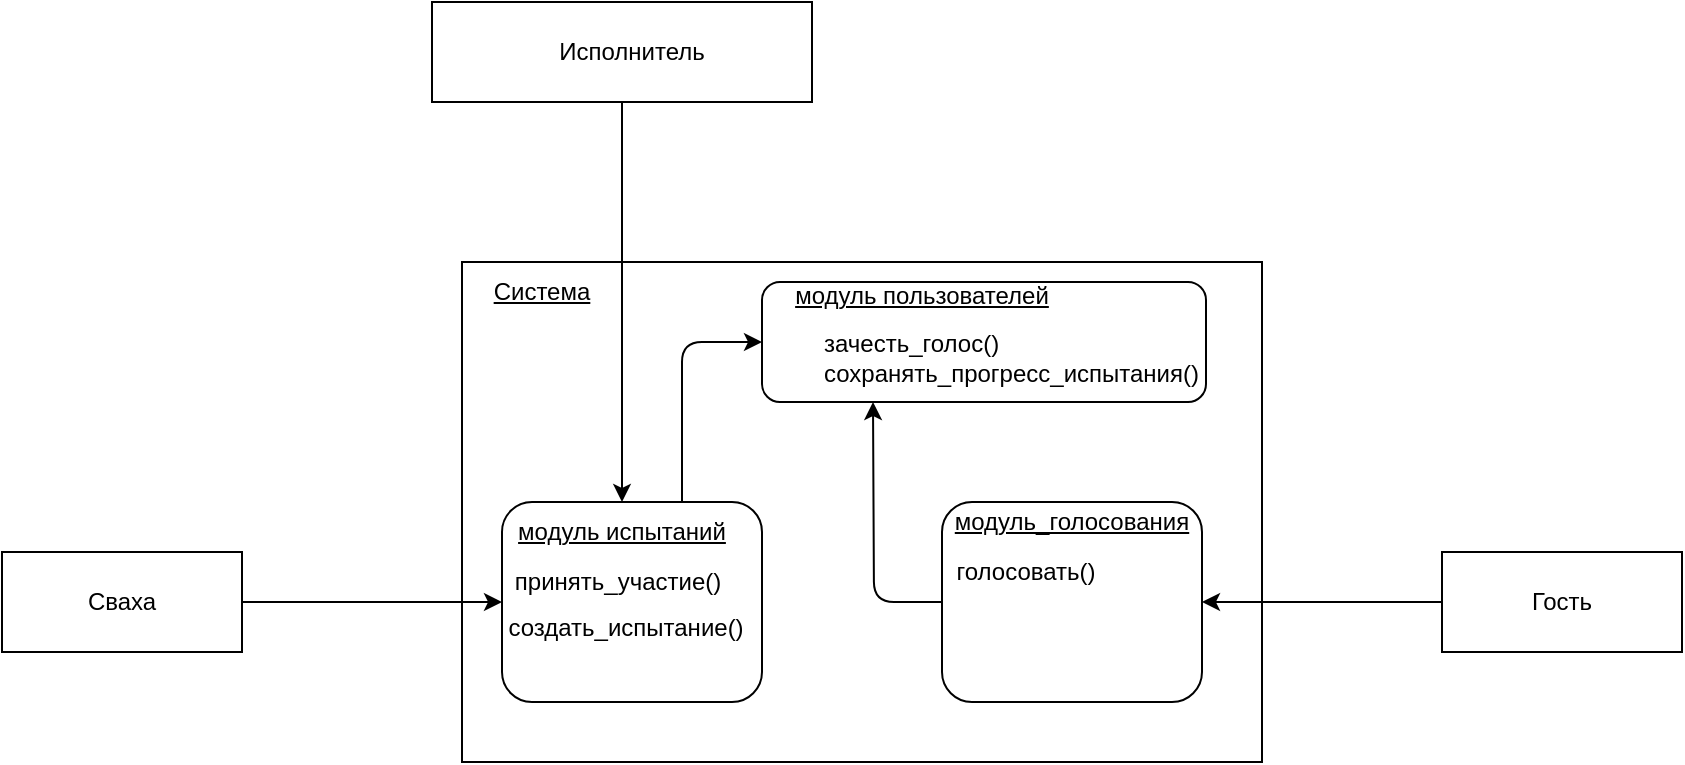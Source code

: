 <mxfile>
    <diagram id="_1qKenzKVYCK62NcmYDZ" name="Страница 1">
        <mxGraphModel dx="788" dy="1294" grid="1" gridSize="10" guides="1" tooltips="1" connect="1" arrows="1" fold="1" page="1" pageScale="1" pageWidth="1169" pageHeight="827" math="0" shadow="0">
            <root>
                <mxCell id="0"/>
                <mxCell id="1" parent="0"/>
                <mxCell id="2" value="" style="rounded=0;whiteSpace=wrap;html=1;" parent="1" vertex="1">
                    <mxGeometry y="225" width="120" height="50" as="geometry"/>
                </mxCell>
                <mxCell id="3" value="Сваха" style="text;html=1;strokeColor=none;fillColor=none;align=center;verticalAlign=middle;whiteSpace=wrap;rounded=0;" parent="1" vertex="1">
                    <mxGeometry x="30" y="235" width="60" height="30" as="geometry"/>
                </mxCell>
                <mxCell id="5" value="" style="rounded=0;whiteSpace=wrap;html=1;" parent="1" vertex="1">
                    <mxGeometry x="230" y="80" width="400" height="250" as="geometry"/>
                </mxCell>
                <mxCell id="10" style="edgeStyle=none;html=1;exitX=0.5;exitY=1;exitDx=0;exitDy=0;entryX=0.5;entryY=0;entryDx=0;entryDy=0;" parent="1" source="7" target="20" edge="1">
                    <mxGeometry relative="1" as="geometry"/>
                </mxCell>
                <mxCell id="7" value="" style="rounded=0;whiteSpace=wrap;html=1;" parent="1" vertex="1">
                    <mxGeometry x="215" y="-50" width="190" height="50" as="geometry"/>
                </mxCell>
                <mxCell id="8" value="Исполнитель" style="text;html=1;strokeColor=none;fillColor=none;align=center;verticalAlign=middle;whiteSpace=wrap;rounded=0;" parent="1" vertex="1">
                    <mxGeometry x="235" y="-40" width="160" height="30" as="geometry"/>
                </mxCell>
                <mxCell id="17" style="edgeStyle=none;html=1;exitX=0;exitY=0.5;exitDx=0;exitDy=0;entryX=1;entryY=0.5;entryDx=0;entryDy=0;" parent="1" source="16" target="22" edge="1">
                    <mxGeometry relative="1" as="geometry"/>
                </mxCell>
                <mxCell id="16" value="Гость" style="rounded=0;whiteSpace=wrap;html=1;" parent="1" vertex="1">
                    <mxGeometry x="720" y="225" width="120" height="50" as="geometry"/>
                </mxCell>
                <mxCell id="18" value="" style="rounded=1;whiteSpace=wrap;html=1;" vertex="1" parent="1">
                    <mxGeometry x="250" y="200" width="130" height="100" as="geometry"/>
                </mxCell>
                <mxCell id="19" value="&lt;u&gt;Система&lt;/u&gt;" style="text;html=1;strokeColor=none;fillColor=none;align=center;verticalAlign=middle;whiteSpace=wrap;rounded=0;" vertex="1" parent="1">
                    <mxGeometry x="240" y="80" width="60" height="30" as="geometry"/>
                </mxCell>
                <mxCell id="27" style="edgeStyle=none;html=1;exitX=0.75;exitY=0;exitDx=0;exitDy=0;entryX=0;entryY=0.5;entryDx=0;entryDy=0;" edge="1" parent="1" source="20" target="24">
                    <mxGeometry relative="1" as="geometry">
                        <Array as="points">
                            <mxPoint x="340" y="120"/>
                        </Array>
                    </mxGeometry>
                </mxCell>
                <mxCell id="20" value="&lt;span style=&quot;font-style: normal;&quot;&gt;модуль испытаний&lt;/span&gt;" style="text;html=1;strokeColor=none;fillColor=none;align=center;verticalAlign=middle;whiteSpace=wrap;rounded=0;fontStyle=6" vertex="1" parent="1">
                    <mxGeometry x="250" y="200" width="120" height="30" as="geometry"/>
                </mxCell>
                <mxCell id="12" value="принять_участие()" style="text;html=1;strokeColor=none;fillColor=none;align=center;verticalAlign=middle;whiteSpace=wrap;rounded=0;direction=west;rotation=0;" parent="1" vertex="1">
                    <mxGeometry x="278" y="225" width="60" height="30" as="geometry"/>
                </mxCell>
                <mxCell id="11" value="создать_испытание()" style="text;html=1;strokeColor=none;fillColor=none;align=center;verticalAlign=middle;whiteSpace=wrap;rounded=0;direction=west;rotation=0;" parent="1" vertex="1">
                    <mxGeometry x="280" y="250" width="64" height="26" as="geometry"/>
                </mxCell>
                <mxCell id="28" style="edgeStyle=none;html=1;exitX=0;exitY=0.5;exitDx=0;exitDy=0;entryX=0.25;entryY=1;entryDx=0;entryDy=0;" edge="1" parent="1" source="22" target="24">
                    <mxGeometry relative="1" as="geometry">
                        <Array as="points">
                            <mxPoint x="436" y="250"/>
                        </Array>
                    </mxGeometry>
                </mxCell>
                <mxCell id="22" value="" style="rounded=1;whiteSpace=wrap;html=1;" vertex="1" parent="1">
                    <mxGeometry x="470" y="200" width="130" height="100" as="geometry"/>
                </mxCell>
                <mxCell id="9" style="edgeStyle=none;html=1;exitX=1;exitY=0.5;exitDx=0;exitDy=0;entryX=0;entryY=0.5;entryDx=0;entryDy=0;" parent="1" source="2" target="18" edge="1">
                    <mxGeometry relative="1" as="geometry"/>
                </mxCell>
                <mxCell id="23" value="&lt;span style=&quot;font-style: normal;&quot;&gt;модуль_голосования&lt;/span&gt;" style="text;html=1;strokeColor=none;fillColor=none;align=center;verticalAlign=middle;whiteSpace=wrap;rounded=0;fontStyle=6" vertex="1" parent="1">
                    <mxGeometry x="475" y="195" width="120" height="30" as="geometry"/>
                </mxCell>
                <mxCell id="14" value="голосовать()" style="text;html=1;strokeColor=none;fillColor=none;align=center;verticalAlign=middle;whiteSpace=wrap;rounded=0;direction=west;rotation=0;" parent="1" vertex="1">
                    <mxGeometry x="482" y="220" width="60" height="30" as="geometry"/>
                </mxCell>
                <mxCell id="24" value="" style="rounded=1;whiteSpace=wrap;html=1;" vertex="1" parent="1">
                    <mxGeometry x="380" y="90" width="222" height="60" as="geometry"/>
                </mxCell>
                <mxCell id="25" value="&lt;span style=&quot;font-style: normal;&quot;&gt;модуль пользователей&lt;/span&gt;" style="text;html=1;strokeColor=none;fillColor=none;align=center;verticalAlign=middle;whiteSpace=wrap;rounded=0;fontStyle=6" vertex="1" parent="1">
                    <mxGeometry x="380" y="82" width="160" height="30" as="geometry"/>
                </mxCell>
                <mxCell id="26" value="зачесть_голос()&lt;br&gt;сохранять_прогресс_испытания()" style="text;html=1;strokeColor=none;fillColor=none;align=left;verticalAlign=middle;whiteSpace=wrap;rounded=0;direction=west;rotation=0;" vertex="1" parent="1">
                    <mxGeometry x="409" y="105" width="190" height="45" as="geometry"/>
                </mxCell>
            </root>
        </mxGraphModel>
    </diagram>
</mxfile>